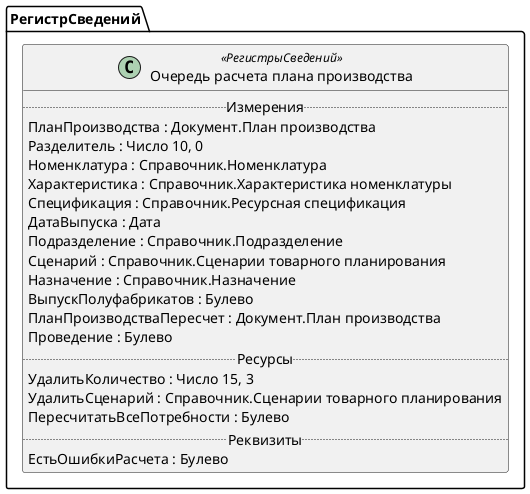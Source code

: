 ﻿@startuml ОчередьРасчетаПланаПроизводства
'!include templates.wsd
'..\include templates.wsd
class РегистрСведений.ОчередьРасчетаПланаПроизводства as "Очередь расчета плана производства" <<РегистрыСведений>>
{
..Измерения..
ПланПроизводства : Документ.План производства
Разделитель : Число 10, 0
Номенклатура : Справочник.Номенклатура
Характеристика : Справочник.Характеристика номенклатуры
Спецификация : Справочник.Ресурсная спецификация
ДатаВыпуска : Дата
Подразделение : Справочник.Подразделение
Сценарий : Справочник.Сценарии товарного планирования
Назначение : Справочник.Назначение
ВыпускПолуфабрикатов : Булево
ПланПроизводстваПересчет : Документ.План производства
Проведение : Булево
..Ресурсы..
УдалитьКоличество : Число 15, 3
УдалитьСценарий : Справочник.Сценарии товарного планирования
ПересчитатьВсеПотребности : Булево
..Реквизиты..
ЕстьОшибкиРасчета : Булево
}
@enduml
